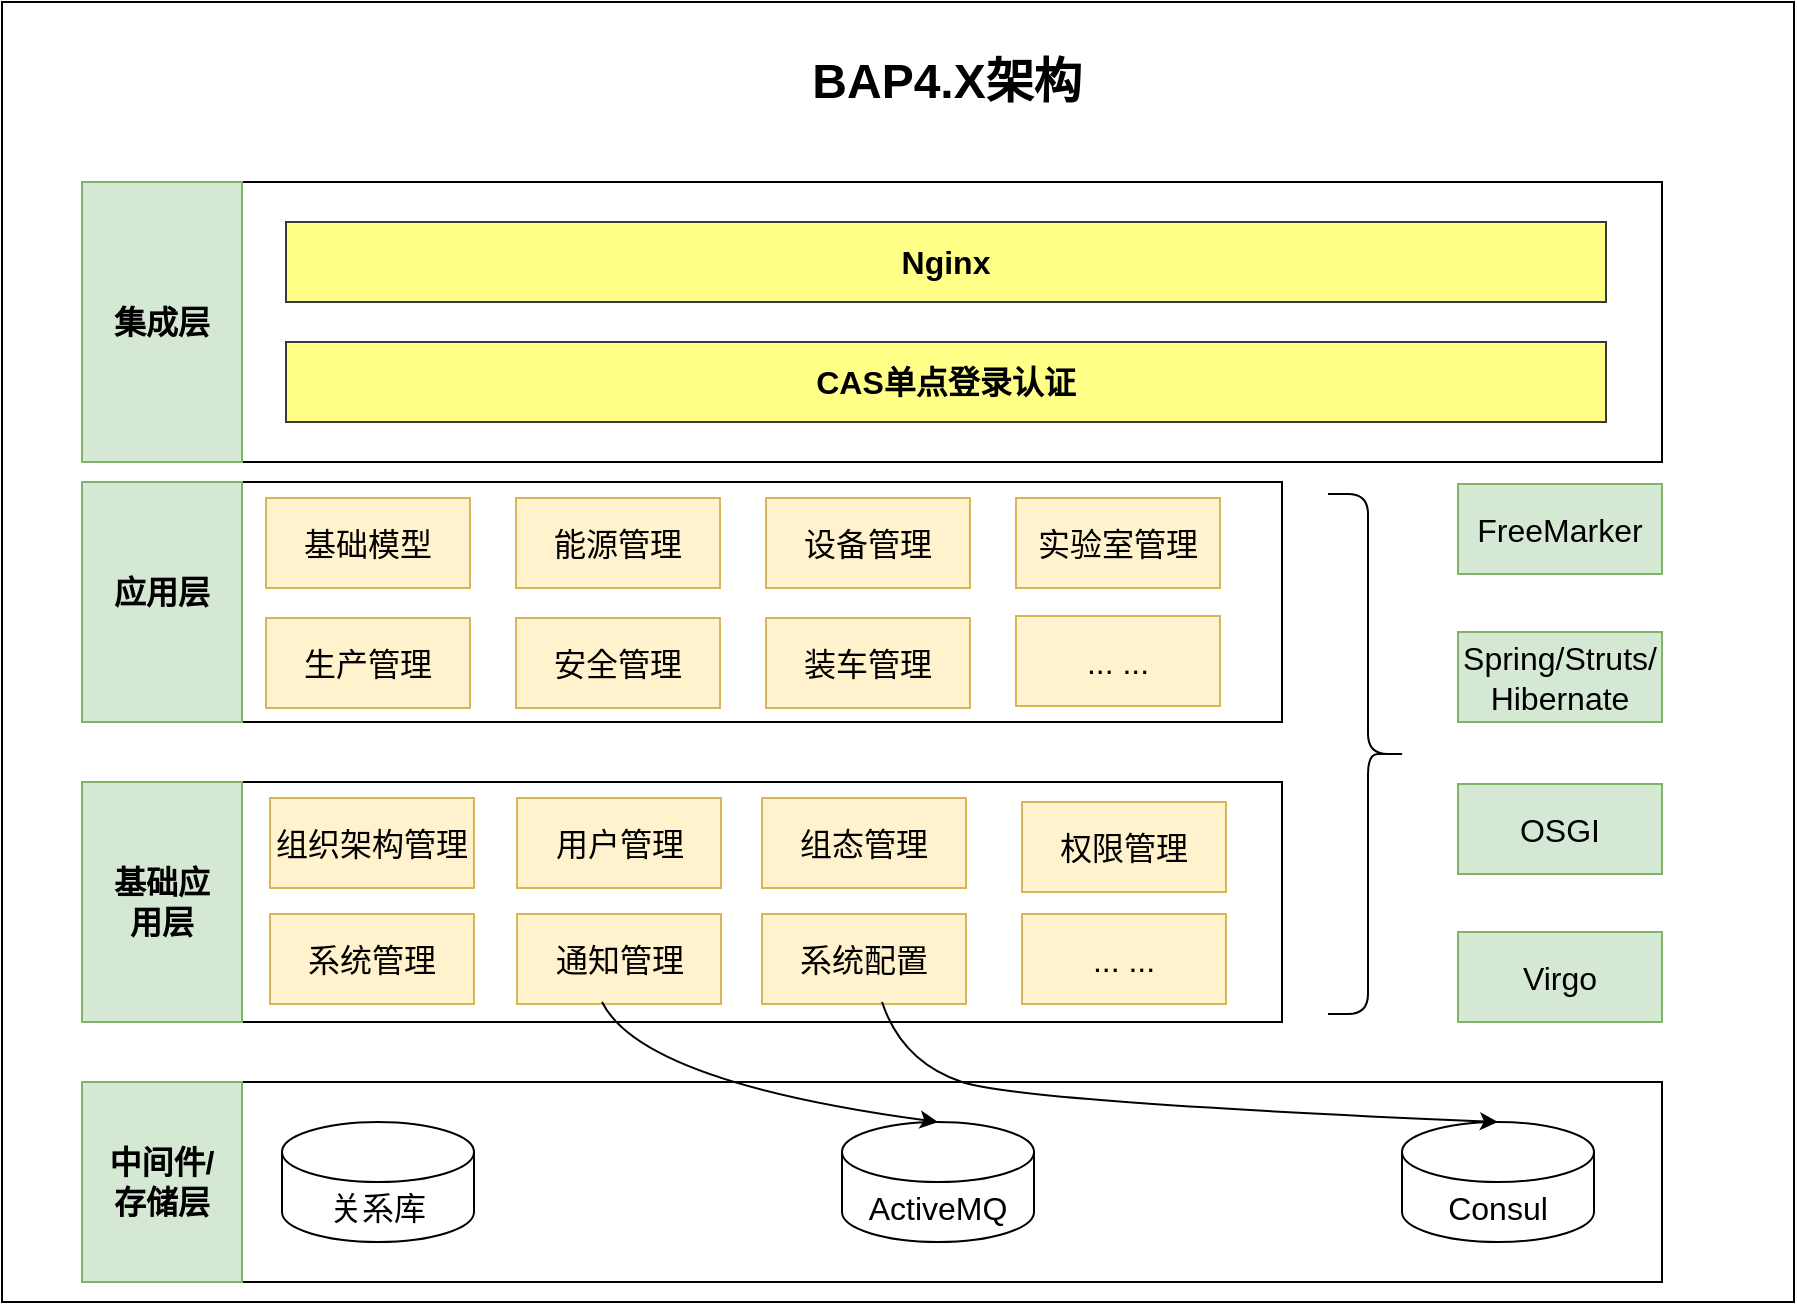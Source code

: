 <mxfile version="21.3.0" type="github">
  <diagram name="第 1 页" id="wIqSUEGo72H45PjjTKhU">
    <mxGraphModel dx="1074" dy="1885" grid="1" gridSize="10" guides="1" tooltips="1" connect="1" arrows="1" fold="1" page="1" pageScale="1" pageWidth="827" pageHeight="1169" math="0" shadow="0">
      <root>
        <mxCell id="0" />
        <mxCell id="1" parent="0" />
        <mxCell id="HUMHVoEiftwtO0TrfwaT-36" value="" style="rounded=0;whiteSpace=wrap;html=1;fillColor=none;" vertex="1" parent="1">
          <mxGeometry x="120" y="180" width="600" height="120" as="geometry" />
        </mxCell>
        <mxCell id="HUMHVoEiftwtO0TrfwaT-1" value="" style="rounded=0;whiteSpace=wrap;html=1;fillColor=none;" vertex="1" parent="1">
          <mxGeometry x="80" y="-60" width="896" height="650" as="geometry" />
        </mxCell>
        <mxCell id="HUMHVoEiftwtO0TrfwaT-2" value="" style="rounded=0;whiteSpace=wrap;html=1;fillColor=none;" vertex="1" parent="1">
          <mxGeometry x="120" y="480" width="790" height="100" as="geometry" />
        </mxCell>
        <mxCell id="HUMHVoEiftwtO0TrfwaT-3" value="" style="rounded=0;whiteSpace=wrap;html=1;fillColor=#d5e8d4;strokeColor=#82b366;" vertex="1" parent="1">
          <mxGeometry x="120" y="480" width="80" height="100" as="geometry" />
        </mxCell>
        <mxCell id="HUMHVoEiftwtO0TrfwaT-4" value="&lt;font style=&quot;font-size: 16px;&quot;&gt;&lt;b style=&quot;&quot;&gt;中间件/存储层&lt;/b&gt;&lt;/font&gt;" style="text;html=1;strokeColor=none;fillColor=none;align=center;verticalAlign=middle;whiteSpace=wrap;rounded=0;" vertex="1" parent="1">
          <mxGeometry x="130" y="515" width="60" height="30" as="geometry" />
        </mxCell>
        <mxCell id="HUMHVoEiftwtO0TrfwaT-5" value="&lt;span style=&quot;font-size: 16px;&quot;&gt;关系库&lt;/span&gt;" style="shape=cylinder3;whiteSpace=wrap;html=1;boundedLbl=1;backgroundOutline=1;size=15;" vertex="1" parent="1">
          <mxGeometry x="220" y="500" width="96" height="60" as="geometry" />
        </mxCell>
        <mxCell id="HUMHVoEiftwtO0TrfwaT-6" value="&lt;font style=&quot;font-size: 16px;&quot;&gt;ActiveMQ&lt;/font&gt;" style="shape=cylinder3;whiteSpace=wrap;html=1;boundedLbl=1;backgroundOutline=1;size=15;" vertex="1" parent="1">
          <mxGeometry x="500" y="500" width="96" height="60" as="geometry" />
        </mxCell>
        <mxCell id="HUMHVoEiftwtO0TrfwaT-7" value="&lt;font style=&quot;font-size: 16px;&quot;&gt;Consul&lt;/font&gt;" style="shape=cylinder3;whiteSpace=wrap;html=1;boundedLbl=1;backgroundOutline=1;size=15;" vertex="1" parent="1">
          <mxGeometry x="780" y="500" width="96" height="60" as="geometry" />
        </mxCell>
        <mxCell id="HUMHVoEiftwtO0TrfwaT-10" value="" style="text;html=1;strokeColor=none;fillColor=none;align=center;verticalAlign=middle;whiteSpace=wrap;rounded=0;" vertex="1" parent="1">
          <mxGeometry x="120" y="385" width="70" height="30" as="geometry" />
        </mxCell>
        <mxCell id="HUMHVoEiftwtO0TrfwaT-13" value="" style="rounded=0;whiteSpace=wrap;html=1;fillColor=none;" vertex="1" parent="1">
          <mxGeometry x="120" y="30" width="790" height="140" as="geometry" />
        </mxCell>
        <mxCell id="HUMHVoEiftwtO0TrfwaT-14" value="" style="rounded=0;whiteSpace=wrap;html=1;fillColor=#d5e8d4;strokeColor=#82b366;" vertex="1" parent="1">
          <mxGeometry x="120" y="30" width="80" height="140" as="geometry" />
        </mxCell>
        <mxCell id="HUMHVoEiftwtO0TrfwaT-15" value="&lt;span style=&quot;font-size: 16px;&quot;&gt;&lt;b&gt;集成层&lt;/b&gt;&lt;/span&gt;" style="text;html=1;strokeColor=none;fillColor=none;align=center;verticalAlign=middle;whiteSpace=wrap;rounded=0;" vertex="1" parent="1">
          <mxGeometry x="130" y="85" width="60" height="30" as="geometry" />
        </mxCell>
        <mxCell id="HUMHVoEiftwtO0TrfwaT-16" value="&lt;font style=&quot;font-size: 16px;&quot;&gt;&lt;b&gt;CAS单点登录认证&lt;/b&gt;&lt;/font&gt;" style="rounded=0;whiteSpace=wrap;html=1;fillColor=#ffff88;strokeColor=#36393d;" vertex="1" parent="1">
          <mxGeometry x="222" y="110" width="660" height="40" as="geometry" />
        </mxCell>
        <mxCell id="HUMHVoEiftwtO0TrfwaT-19" value="" style="rounded=0;whiteSpace=wrap;html=1;fillColor=none;" vertex="1" parent="1">
          <mxGeometry x="120" y="330" width="600" height="120" as="geometry" />
        </mxCell>
        <mxCell id="HUMHVoEiftwtO0TrfwaT-20" value="" style="rounded=0;whiteSpace=wrap;html=1;fillColor=#d5e8d4;strokeColor=#82b366;" vertex="1" parent="1">
          <mxGeometry x="120" y="330" width="80" height="120" as="geometry" />
        </mxCell>
        <mxCell id="HUMHVoEiftwtO0TrfwaT-21" value="&lt;font style=&quot;font-size: 16px;&quot;&gt;&lt;b style=&quot;&quot;&gt;基础应用层&lt;/b&gt;&lt;/font&gt;" style="text;html=1;strokeColor=none;fillColor=none;align=center;verticalAlign=middle;whiteSpace=wrap;rounded=0;" vertex="1" parent="1">
          <mxGeometry x="130" y="375" width="60" height="30" as="geometry" />
        </mxCell>
        <mxCell id="HUMHVoEiftwtO0TrfwaT-22" value="&lt;span style=&quot;font-size: 16px;&quot;&gt;基础模型&lt;/span&gt;" style="rounded=0;whiteSpace=wrap;html=1;fillColor=#fff2cc;strokeColor=#d6b656;" vertex="1" parent="1">
          <mxGeometry x="212" y="188" width="102" height="45" as="geometry" />
        </mxCell>
        <mxCell id="HUMHVoEiftwtO0TrfwaT-23" value="&lt;font style=&quot;font-size: 16px;&quot;&gt;系统管理&lt;/font&gt;" style="rounded=0;whiteSpace=wrap;html=1;fillColor=#fff2cc;strokeColor=#d6b656;" vertex="1" parent="1">
          <mxGeometry x="214" y="396" width="102" height="45" as="geometry" />
        </mxCell>
        <mxCell id="HUMHVoEiftwtO0TrfwaT-24" value="&lt;font style=&quot;font-size: 16px;&quot;&gt;用户管理&lt;/font&gt;" style="rounded=0;whiteSpace=wrap;html=1;fillColor=#fff2cc;strokeColor=#d6b656;" vertex="1" parent="1">
          <mxGeometry x="337.5" y="338" width="102" height="45" as="geometry" />
        </mxCell>
        <mxCell id="HUMHVoEiftwtO0TrfwaT-25" value="&lt;font style=&quot;font-size: 16px;&quot;&gt;组态管理&lt;/font&gt;" style="rounded=0;whiteSpace=wrap;html=1;fillColor=#fff2cc;strokeColor=#d6b656;" vertex="1" parent="1">
          <mxGeometry x="460" y="338" width="102" height="45" as="geometry" />
        </mxCell>
        <mxCell id="HUMHVoEiftwtO0TrfwaT-26" value="&lt;span style=&quot;font-size: 16px;&quot;&gt;通知管理&lt;/span&gt;" style="rounded=0;whiteSpace=wrap;html=1;fillColor=#fff2cc;strokeColor=#d6b656;" vertex="1" parent="1">
          <mxGeometry x="337.5" y="396" width="102" height="45" as="geometry" />
        </mxCell>
        <mxCell id="HUMHVoEiftwtO0TrfwaT-27" value="&lt;font style=&quot;font-size: 16px;&quot;&gt;... ...&lt;/font&gt;" style="rounded=0;whiteSpace=wrap;html=1;fillColor=#fff2cc;strokeColor=#d6b656;" vertex="1" parent="1">
          <mxGeometry x="590" y="396" width="102" height="45" as="geometry" />
        </mxCell>
        <mxCell id="HUMHVoEiftwtO0TrfwaT-29" value="&lt;font style=&quot;font-size: 16px;&quot;&gt;权限管理&lt;/font&gt;" style="rounded=0;whiteSpace=wrap;html=1;fillColor=#fff2cc;strokeColor=#d6b656;" vertex="1" parent="1">
          <mxGeometry x="590" y="340" width="102" height="45" as="geometry" />
        </mxCell>
        <mxCell id="HUMHVoEiftwtO0TrfwaT-30" value="&lt;font style=&quot;font-size: 16px;&quot;&gt;系统配置&lt;/font&gt;" style="rounded=0;whiteSpace=wrap;html=1;fillColor=#fff2cc;strokeColor=#d6b656;" vertex="1" parent="1">
          <mxGeometry x="460" y="396" width="102" height="45" as="geometry" />
        </mxCell>
        <mxCell id="HUMHVoEiftwtO0TrfwaT-33" value="" style="curved=1;endArrow=classic;html=1;rounded=0;entryX=0.5;entryY=0;entryDx=0;entryDy=0;entryPerimeter=0;" edge="1" parent="1" target="HUMHVoEiftwtO0TrfwaT-7">
          <mxGeometry width="50" height="50" relative="1" as="geometry">
            <mxPoint x="520" y="440" as="sourcePoint" />
            <mxPoint x="650" y="510" as="targetPoint" />
            <Array as="points">
              <mxPoint x="530" y="470" />
              <mxPoint x="590" y="490" />
            </Array>
          </mxGeometry>
        </mxCell>
        <mxCell id="HUMHVoEiftwtO0TrfwaT-35" value="" style="curved=1;endArrow=classic;html=1;rounded=0;entryX=0.5;entryY=0;entryDx=0;entryDy=0;entryPerimeter=0;" edge="1" parent="1" target="HUMHVoEiftwtO0TrfwaT-6">
          <mxGeometry width="50" height="50" relative="1" as="geometry">
            <mxPoint x="380" y="440" as="sourcePoint" />
            <mxPoint x="460" y="500" as="targetPoint" />
            <Array as="points">
              <mxPoint x="400" y="480" />
            </Array>
          </mxGeometry>
        </mxCell>
        <mxCell id="HUMHVoEiftwtO0TrfwaT-37" value="" style="rounded=0;whiteSpace=wrap;html=1;fillColor=#d5e8d4;strokeColor=#82b366;" vertex="1" parent="1">
          <mxGeometry x="120" y="180" width="80" height="120" as="geometry" />
        </mxCell>
        <mxCell id="HUMHVoEiftwtO0TrfwaT-38" value="&lt;font style=&quot;font-size: 16px;&quot;&gt;&lt;b style=&quot;&quot;&gt;应用层&lt;/b&gt;&lt;/font&gt;" style="text;html=1;strokeColor=none;fillColor=none;align=center;verticalAlign=middle;whiteSpace=wrap;rounded=0;" vertex="1" parent="1">
          <mxGeometry x="130" y="220" width="60" height="30" as="geometry" />
        </mxCell>
        <mxCell id="HUMHVoEiftwtO0TrfwaT-39" value="&lt;font style=&quot;font-size: 16px;&quot;&gt;组织架构管理&lt;/font&gt;" style="rounded=0;whiteSpace=wrap;html=1;fillColor=#fff2cc;strokeColor=#d6b656;" vertex="1" parent="1">
          <mxGeometry x="214" y="338" width="102" height="45" as="geometry" />
        </mxCell>
        <mxCell id="HUMHVoEiftwtO0TrfwaT-40" value="&lt;font style=&quot;font-size: 16px;&quot;&gt;生产管理&lt;/font&gt;" style="rounded=0;whiteSpace=wrap;html=1;fillColor=#fff2cc;strokeColor=#d6b656;" vertex="1" parent="1">
          <mxGeometry x="212" y="248" width="102" height="45" as="geometry" />
        </mxCell>
        <mxCell id="HUMHVoEiftwtO0TrfwaT-42" value="&lt;font style=&quot;font-size: 16px;&quot;&gt;能源管理&lt;/font&gt;" style="rounded=0;whiteSpace=wrap;html=1;fillColor=#fff2cc;strokeColor=#d6b656;" vertex="1" parent="1">
          <mxGeometry x="337" y="188" width="102" height="45" as="geometry" />
        </mxCell>
        <mxCell id="HUMHVoEiftwtO0TrfwaT-43" value="&lt;font style=&quot;font-size: 16px;&quot;&gt;安全管理&lt;/font&gt;" style="rounded=0;whiteSpace=wrap;html=1;fillColor=#fff2cc;strokeColor=#d6b656;" vertex="1" parent="1">
          <mxGeometry x="337" y="248" width="102" height="45" as="geometry" />
        </mxCell>
        <mxCell id="HUMHVoEiftwtO0TrfwaT-44" value="&lt;font style=&quot;font-size: 16px;&quot;&gt;设备管理&lt;/font&gt;" style="rounded=0;whiteSpace=wrap;html=1;fillColor=#fff2cc;strokeColor=#d6b656;" vertex="1" parent="1">
          <mxGeometry x="462" y="188" width="102" height="45" as="geometry" />
        </mxCell>
        <mxCell id="HUMHVoEiftwtO0TrfwaT-45" value="&lt;font style=&quot;font-size: 16px;&quot;&gt;装车管理&lt;/font&gt;" style="rounded=0;whiteSpace=wrap;html=1;fillColor=#fff2cc;strokeColor=#d6b656;" vertex="1" parent="1">
          <mxGeometry x="462" y="248" width="102" height="45" as="geometry" />
        </mxCell>
        <mxCell id="HUMHVoEiftwtO0TrfwaT-46" value="&lt;font style=&quot;font-size: 16px;&quot;&gt;实验室管理&lt;/font&gt;" style="rounded=0;whiteSpace=wrap;html=1;fillColor=#fff2cc;strokeColor=#d6b656;" vertex="1" parent="1">
          <mxGeometry x="587" y="188" width="102" height="45" as="geometry" />
        </mxCell>
        <mxCell id="HUMHVoEiftwtO0TrfwaT-48" value="&lt;font style=&quot;font-size: 16px;&quot;&gt;... ...&lt;/font&gt;" style="rounded=0;whiteSpace=wrap;html=1;fillColor=#fff2cc;strokeColor=#d6b656;" vertex="1" parent="1">
          <mxGeometry x="587" y="247" width="102" height="45" as="geometry" />
        </mxCell>
        <mxCell id="HUMHVoEiftwtO0TrfwaT-49" value="&lt;font style=&quot;font-size: 16px;&quot;&gt;Virgo&lt;/font&gt;" style="rounded=0;whiteSpace=wrap;html=1;fillColor=#d5e8d4;strokeColor=#82b366;" vertex="1" parent="1">
          <mxGeometry x="808" y="405" width="102" height="45" as="geometry" />
        </mxCell>
        <mxCell id="HUMHVoEiftwtO0TrfwaT-50" value="&lt;font style=&quot;font-size: 16px;&quot;&gt;OSGI&lt;/font&gt;" style="rounded=0;whiteSpace=wrap;html=1;fillColor=#d5e8d4;strokeColor=#82b366;" vertex="1" parent="1">
          <mxGeometry x="808" y="331" width="102" height="45" as="geometry" />
        </mxCell>
        <mxCell id="HUMHVoEiftwtO0TrfwaT-52" value="&lt;font style=&quot;font-size: 16px;&quot;&gt;Spring/Struts/&lt;br&gt;Hibernate&lt;/font&gt;" style="rounded=0;whiteSpace=wrap;html=1;fillColor=#d5e8d4;strokeColor=#82b366;" vertex="1" parent="1">
          <mxGeometry x="808" y="255" width="102" height="45" as="geometry" />
        </mxCell>
        <mxCell id="HUMHVoEiftwtO0TrfwaT-53" value="&lt;font style=&quot;font-size: 16px;&quot;&gt;FreeMarker&lt;/font&gt;" style="rounded=0;whiteSpace=wrap;html=1;fillColor=#d5e8d4;strokeColor=#82b366;" vertex="1" parent="1">
          <mxGeometry x="808" y="181" width="102" height="45" as="geometry" />
        </mxCell>
        <mxCell id="HUMHVoEiftwtO0TrfwaT-54" value="" style="shape=curlyBracket;whiteSpace=wrap;html=1;rounded=1;flipH=1;labelPosition=right;verticalLabelPosition=middle;align=left;verticalAlign=middle;" vertex="1" parent="1">
          <mxGeometry x="743" y="186" width="40" height="260" as="geometry" />
        </mxCell>
        <mxCell id="HUMHVoEiftwtO0TrfwaT-55" value="&lt;font style=&quot;font-size: 16px;&quot;&gt;&lt;b&gt;Nginx&lt;/b&gt;&lt;/font&gt;" style="rounded=0;whiteSpace=wrap;html=1;fillColor=#ffff88;strokeColor=#36393d;" vertex="1" parent="1">
          <mxGeometry x="222" y="50" width="660" height="40" as="geometry" />
        </mxCell>
        <mxCell id="HUMHVoEiftwtO0TrfwaT-56" value="BAP4.X架构" style="text;strokeColor=none;fillColor=none;html=1;fontSize=24;fontStyle=1;verticalAlign=middle;align=center;" vertex="1" parent="1">
          <mxGeometry x="502" y="-40" width="100" height="40" as="geometry" />
        </mxCell>
      </root>
    </mxGraphModel>
  </diagram>
</mxfile>
